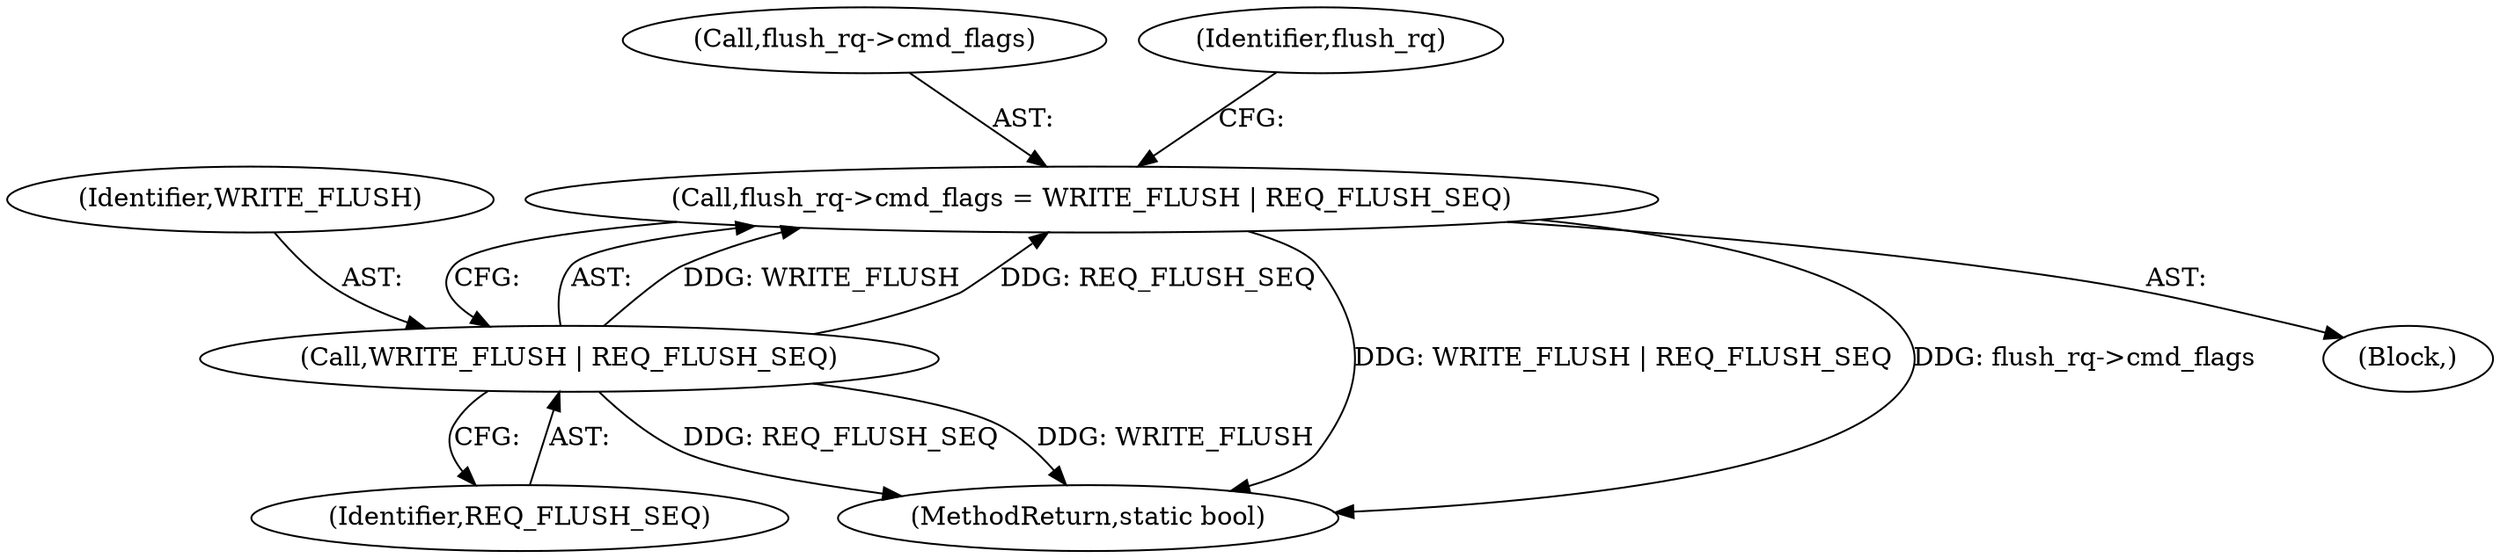 digraph "0_linux_0048b4837affd153897ed1222283492070027aa9@pointer" {
"1000208" [label="(Call,flush_rq->cmd_flags = WRITE_FLUSH | REQ_FLUSH_SEQ)"];
"1000212" [label="(Call,WRITE_FLUSH | REQ_FLUSH_SEQ)"];
"1000209" [label="(Call,flush_rq->cmd_flags)"];
"1000212" [label="(Call,WRITE_FLUSH | REQ_FLUSH_SEQ)"];
"1000213" [label="(Identifier,WRITE_FLUSH)"];
"1000107" [label="(Block,)"];
"1000208" [label="(Call,flush_rq->cmd_flags = WRITE_FLUSH | REQ_FLUSH_SEQ)"];
"1000231" [label="(MethodReturn,static bool)"];
"1000217" [label="(Identifier,flush_rq)"];
"1000214" [label="(Identifier,REQ_FLUSH_SEQ)"];
"1000208" -> "1000107"  [label="AST: "];
"1000208" -> "1000212"  [label="CFG: "];
"1000209" -> "1000208"  [label="AST: "];
"1000212" -> "1000208"  [label="AST: "];
"1000217" -> "1000208"  [label="CFG: "];
"1000208" -> "1000231"  [label="DDG: WRITE_FLUSH | REQ_FLUSH_SEQ"];
"1000208" -> "1000231"  [label="DDG: flush_rq->cmd_flags"];
"1000212" -> "1000208"  [label="DDG: WRITE_FLUSH"];
"1000212" -> "1000208"  [label="DDG: REQ_FLUSH_SEQ"];
"1000212" -> "1000214"  [label="CFG: "];
"1000213" -> "1000212"  [label="AST: "];
"1000214" -> "1000212"  [label="AST: "];
"1000212" -> "1000231"  [label="DDG: REQ_FLUSH_SEQ"];
"1000212" -> "1000231"  [label="DDG: WRITE_FLUSH"];
}
